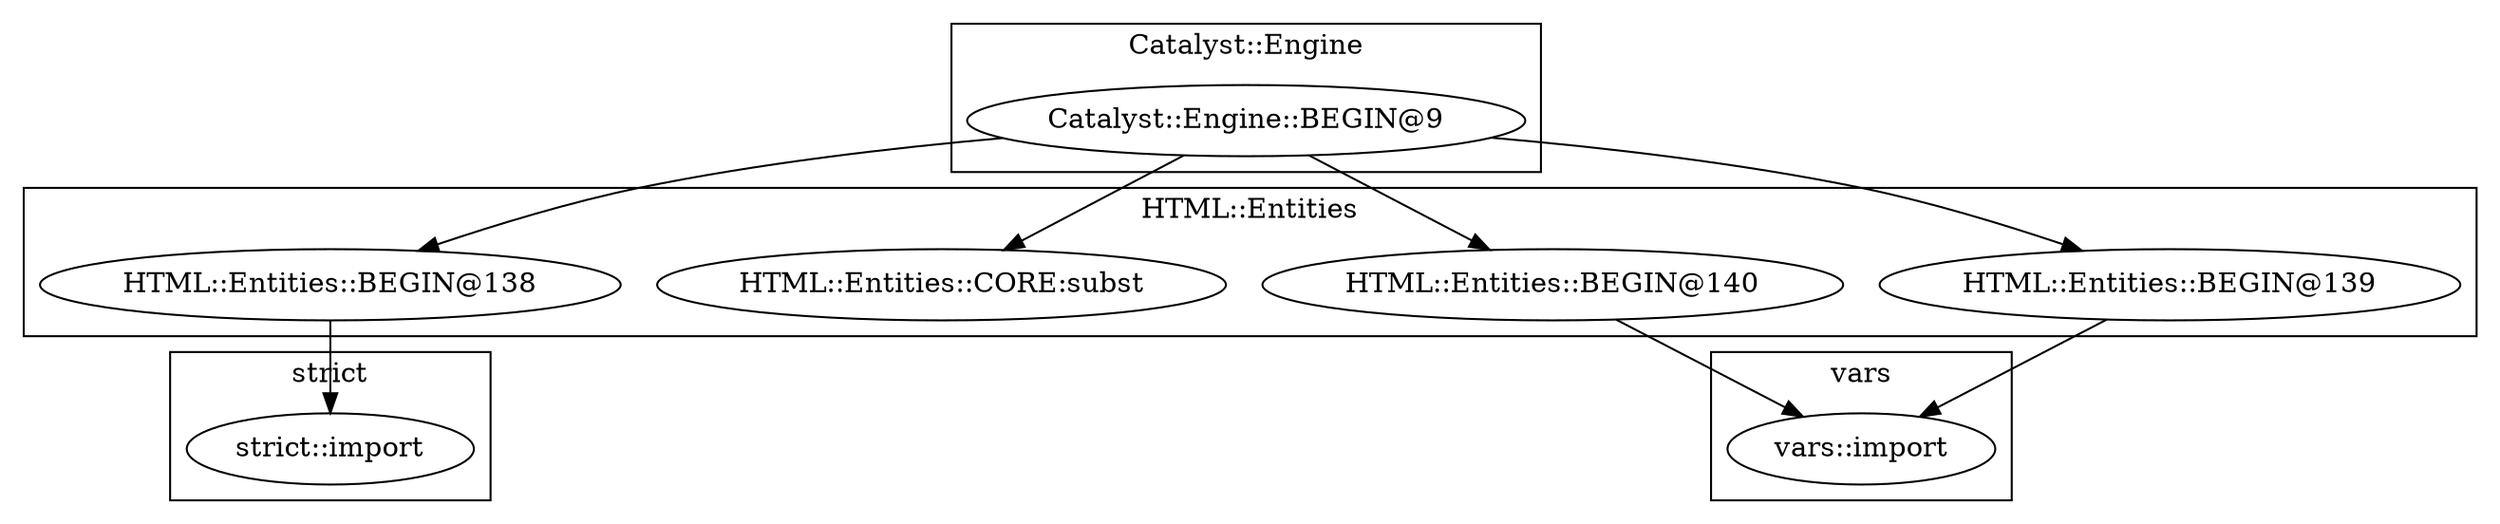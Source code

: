 digraph {
graph [overlap=false]
subgraph cluster_Catalyst_Engine {
	label="Catalyst::Engine";
	"Catalyst::Engine::BEGIN@9";
}
subgraph cluster_vars {
	label="vars";
	"vars::import";
}
subgraph cluster_HTML_Entities {
	label="HTML::Entities";
	"HTML::Entities::BEGIN@138";
	"HTML::Entities::BEGIN@139";
	"HTML::Entities::CORE:subst";
	"HTML::Entities::BEGIN@140";
}
subgraph cluster_strict {
	label="strict";
	"strict::import";
}
"Catalyst::Engine::BEGIN@9" -> "HTML::Entities::CORE:subst";
"HTML::Entities::BEGIN@138" -> "strict::import";
"Catalyst::Engine::BEGIN@9" -> "HTML::Entities::BEGIN@138";
"HTML::Entities::BEGIN@140" -> "vars::import";
"HTML::Entities::BEGIN@139" -> "vars::import";
"Catalyst::Engine::BEGIN@9" -> "HTML::Entities::BEGIN@139";
"Catalyst::Engine::BEGIN@9" -> "HTML::Entities::BEGIN@140";
}
